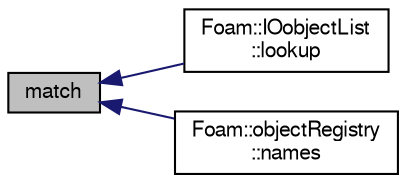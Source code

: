 digraph "match"
{
  bgcolor="transparent";
  edge [fontname="FreeSans",fontsize="10",labelfontname="FreeSans",labelfontsize="10"];
  node [fontname="FreeSans",fontsize="10",shape=record];
  rankdir="LR";
  Node124 [label="match",height=0.2,width=0.4,color="black", fillcolor="grey75", style="filled", fontcolor="black"];
  Node124 -> Node125 [dir="back",color="midnightblue",fontsize="10",style="solid",fontname="FreeSans"];
  Node125 [label="Foam::IOobjectList\l::lookup",height=0.2,width=0.4,color="black",URL="$a26146.html#abcede4efda0dca81068c6908f7d47f20",tooltip="Return the list for all IOobects whose name matches name. "];
  Node124 -> Node126 [dir="back",color="midnightblue",fontsize="10",style="solid",fontname="FreeSans"];
  Node126 [label="Foam::objectRegistry\l::names",height=0.2,width=0.4,color="black",URL="$a26326.html#a2e5fc12c6132781bd61f6b68b02e4573"];
}
